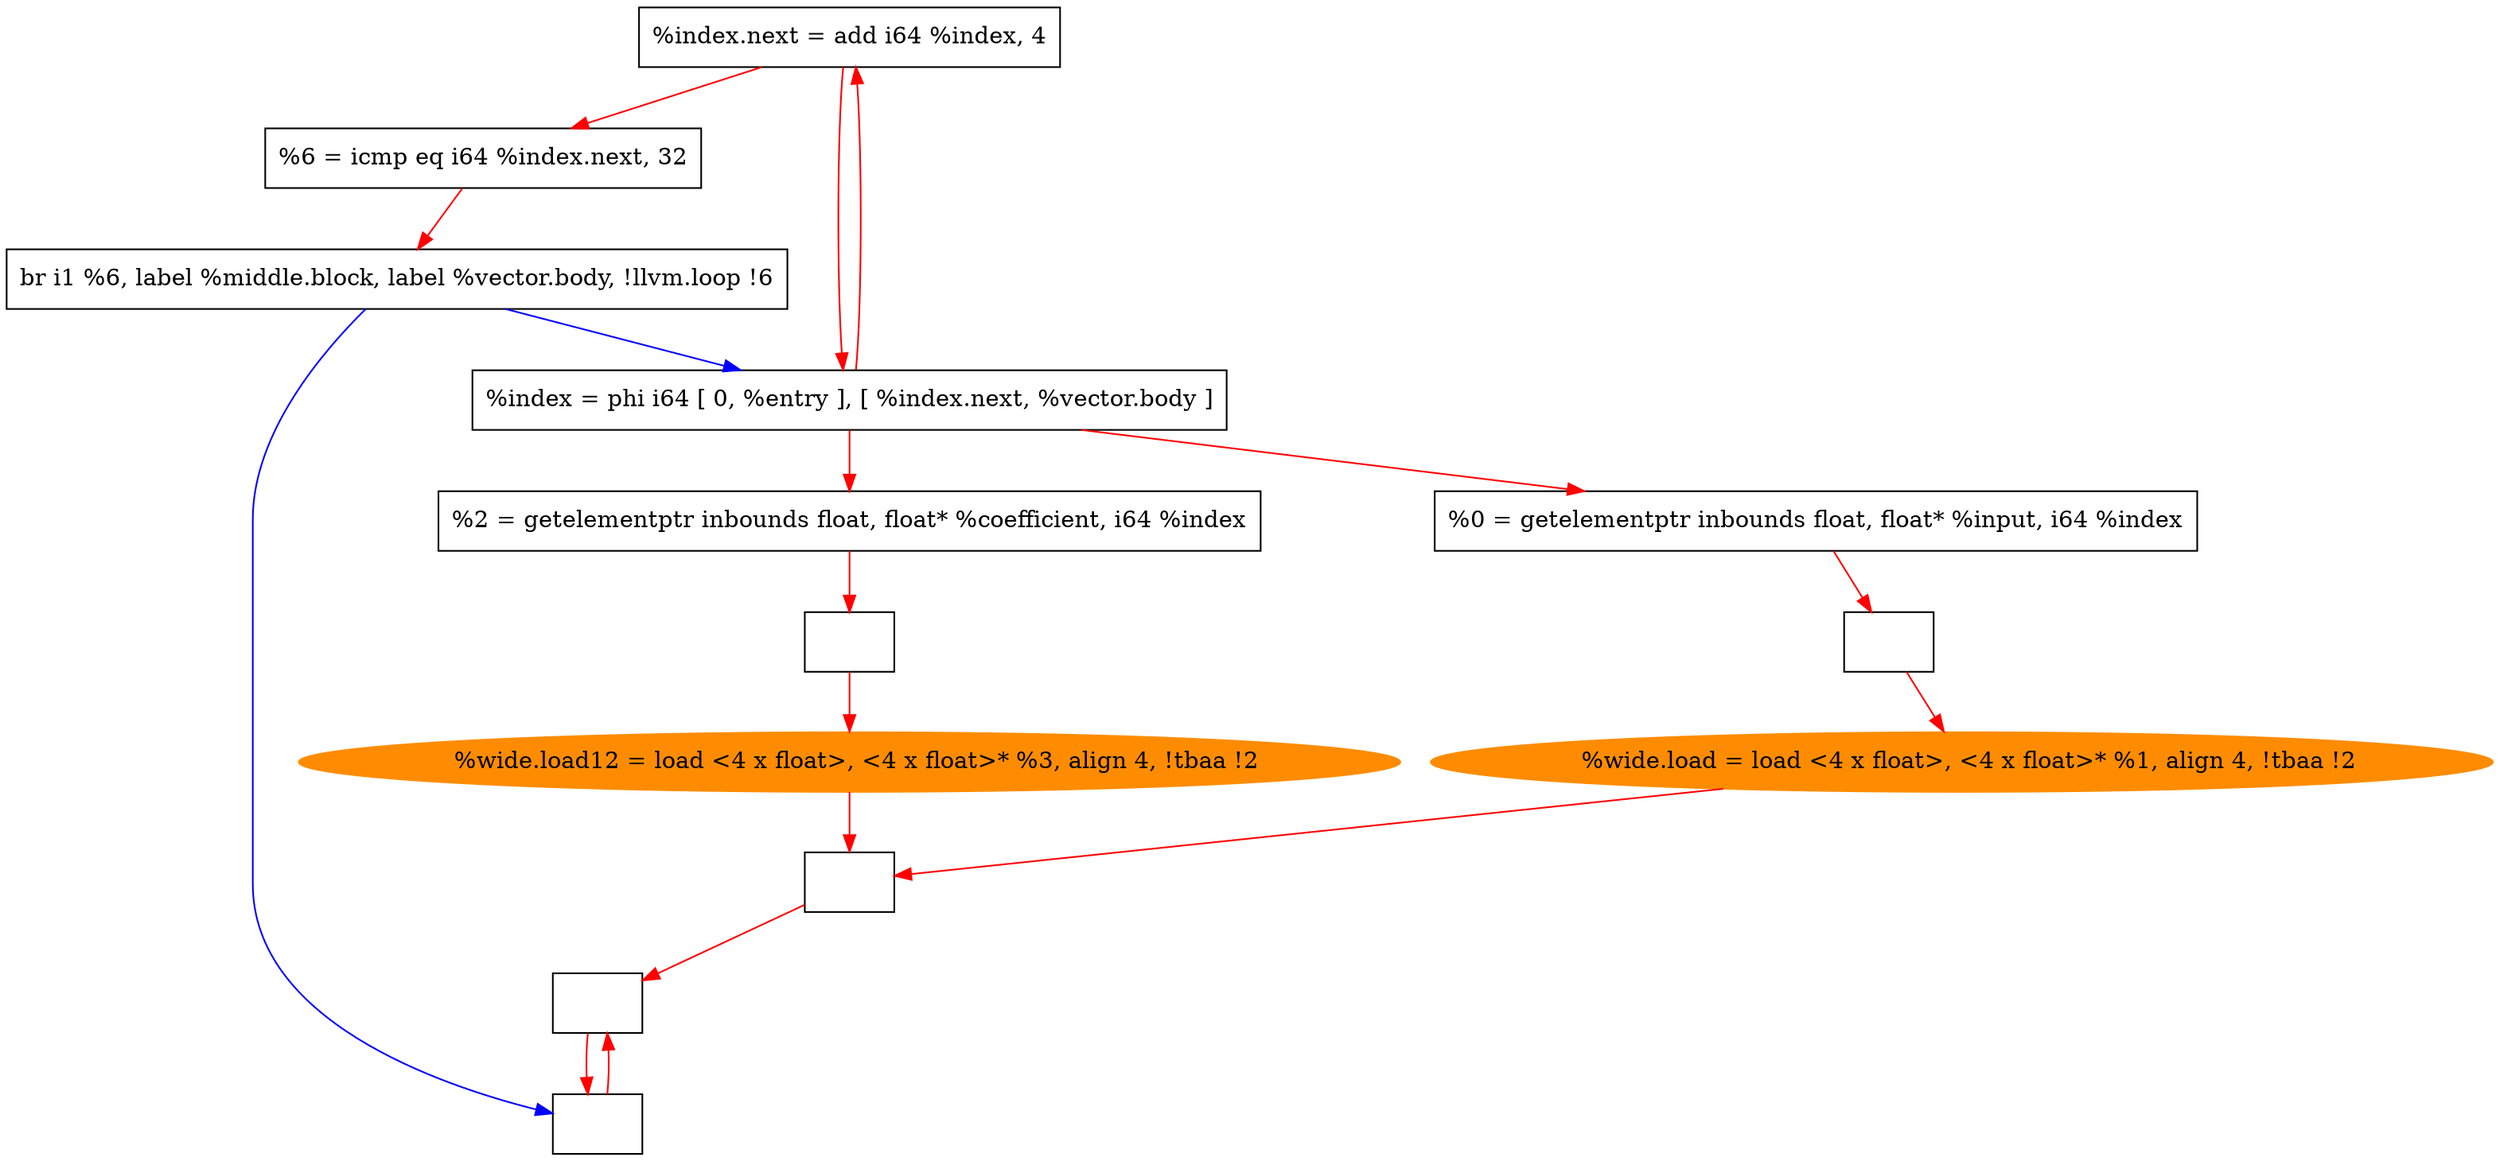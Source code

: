 digraph "DFG for'_Z6kernelPfS_S_' function" {
	Node0x60d169b2cb70[shape=record, label="  %index.next = add i64 %index, 4"];
	Node0x60d169b2cbe0[shape=record, label="  %6 = icmp eq i64 %index.next, 32"];
	Node0x60d169b2cc68[shape=record, label="  br i1 %6, label %middle.block, label %vector.body, !llvm.loop !6"];
	Node0x60d169b2c5b8[shape=record, label="  %index = phi i64 [ 0, %entry ], [ %index.next, %vector.body ]"];
	Node0x60d169b2c810[shape=record, label="  %0 = getelementptr inbounds float, float* %input, i64 %index"];
	Node0x60d169b2c950[shape=record, label="  %2 = getelementptr inbounds float, float* %coefficient, i64 %index"];
	Node0x60d169b2c878[shape=record, label="  %1 = bitcast float* %0 to <4 x float>*"];
	Node0x60d169b2c9b8[shape=record, label="  %3 = bitcast float* %2 to <4 x float>*"];
	Node0x60d169b2c8d8[shape=oval, color=darkorange, style=filled, label="  %wide.load = load <4 x float>, <4 x float>* %1, align 4, !tbaa !2"];
	Node0x60d169b2ca18[shape=oval, color=darkorange, style=filled, label="  %wide.load12 = load <4 x float>, <4 x float>* %3, align 4, !tbaa !2"];
	Node0x60d169b2ca90[shape=record, label="  %4 = fmul <4 x float> %wide.load, %wide.load12"];
	Node0x60d169b2cb00[shape=record, label="  %5 = fadd <4 x float> %vec.phi, %4"];
	Node0x60d169b2c718[shape=record, label="  %vec.phi = phi <4 x float> [ zeroinitializer, %entry ], [ %5, %vector.body ]"];
edge [color=blue]
	Node0x60d169b2cc68 -> Node0x60d169b2c5b8
	Node0x60d169b2cc68 -> Node0x60d169b2c718
edge [color=red]
	Node0x60d169b2cb70 -> Node0x60d169b2c5b8
	Node0x60d169b2cb00 -> Node0x60d169b2c718
	Node0x60d169b2c5b8 -> Node0x60d169b2c810
	Node0x60d169b2c810 -> Node0x60d169b2c878
	Node0x60d169b2c878 -> Node0x60d169b2c8d8
	Node0x60d169b2c5b8 -> Node0x60d169b2c950
	Node0x60d169b2c950 -> Node0x60d169b2c9b8
	Node0x60d169b2c9b8 -> Node0x60d169b2ca18
	Node0x60d169b2c8d8 -> Node0x60d169b2ca90
	Node0x60d169b2ca18 -> Node0x60d169b2ca90
	Node0x60d169b2c718 -> Node0x60d169b2cb00
	Node0x60d169b2ca90 -> Node0x60d169b2cb00
	Node0x60d169b2c5b8 -> Node0x60d169b2cb70
	Node0x60d169b2cb70 -> Node0x60d169b2cbe0
	Node0x60d169b2cbe0 -> Node0x60d169b2cc68
}
